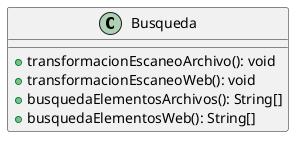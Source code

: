 @startuml
class Busqueda{
	+ transformacionEscaneoArchivo(): void
	+ transformacionEscaneoWeb(): void
	+ busquedaElementosArchivos(): String[]
	+ busquedaElementosWeb(): String[]
}
@enduml
